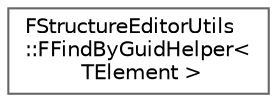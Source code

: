 digraph "Graphical Class Hierarchy"
{
 // INTERACTIVE_SVG=YES
 // LATEX_PDF_SIZE
  bgcolor="transparent";
  edge [fontname=Helvetica,fontsize=10,labelfontname=Helvetica,labelfontsize=10];
  node [fontname=Helvetica,fontsize=10,shape=box,height=0.2,width=0.4];
  rankdir="LR";
  Node0 [id="Node000000",label="FStructureEditorUtils\l::FFindByGuidHelper\<\l TElement \>",height=0.2,width=0.4,color="grey40", fillcolor="white", style="filled",URL="$d7/d26/structFStructureEditorUtils_1_1FFindByGuidHelper.html",tooltip=" "];
}
